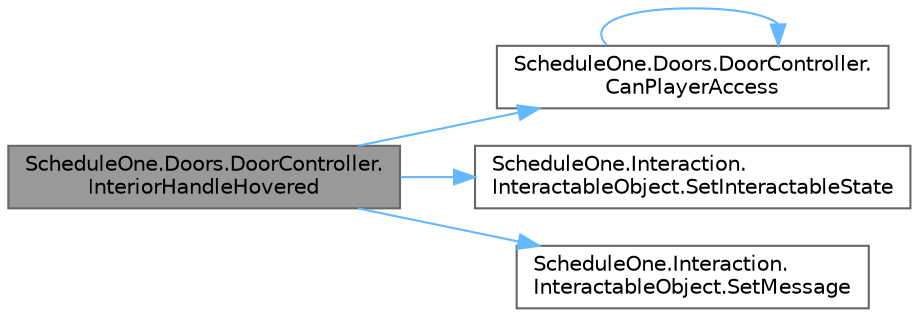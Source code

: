 digraph "ScheduleOne.Doors.DoorController.InteriorHandleHovered"
{
 // LATEX_PDF_SIZE
  bgcolor="transparent";
  edge [fontname=Helvetica,fontsize=10,labelfontname=Helvetica,labelfontsize=10];
  node [fontname=Helvetica,fontsize=10,shape=box,height=0.2,width=0.4];
  rankdir="LR";
  Node1 [id="Node000001",label="ScheduleOne.Doors.DoorController.\lInteriorHandleHovered",height=0.2,width=0.4,color="gray40", fillcolor="grey60", style="filled", fontcolor="black",tooltip=" "];
  Node1 -> Node2 [id="edge1_Node000001_Node000002",color="steelblue1",style="solid",tooltip=" "];
  Node2 [id="Node000002",label="ScheduleOne.Doors.DoorController.\lCanPlayerAccess",height=0.2,width=0.4,color="grey40", fillcolor="white", style="filled",URL="$class_schedule_one_1_1_doors_1_1_door_controller.html#a56475b0f95eadbc14444b3cdb9b9d71b",tooltip=" "];
  Node2 -> Node2 [id="edge2_Node000002_Node000002",color="steelblue1",style="solid",tooltip=" "];
  Node1 -> Node3 [id="edge3_Node000001_Node000003",color="steelblue1",style="solid",tooltip=" "];
  Node3 [id="Node000003",label="ScheduleOne.Interaction.\lInteractableObject.SetInteractableState",height=0.2,width=0.4,color="grey40", fillcolor="white", style="filled",URL="$class_schedule_one_1_1_interaction_1_1_interactable_object.html#a640913965fe318802766dd9bbdee4e3b",tooltip=" "];
  Node1 -> Node4 [id="edge4_Node000001_Node000004",color="steelblue1",style="solid",tooltip=" "];
  Node4 [id="Node000004",label="ScheduleOne.Interaction.\lInteractableObject.SetMessage",height=0.2,width=0.4,color="grey40", fillcolor="white", style="filled",URL="$class_schedule_one_1_1_interaction_1_1_interactable_object.html#a73402ab58b4090afb58ad6d9cfa4f28b",tooltip=" "];
}
